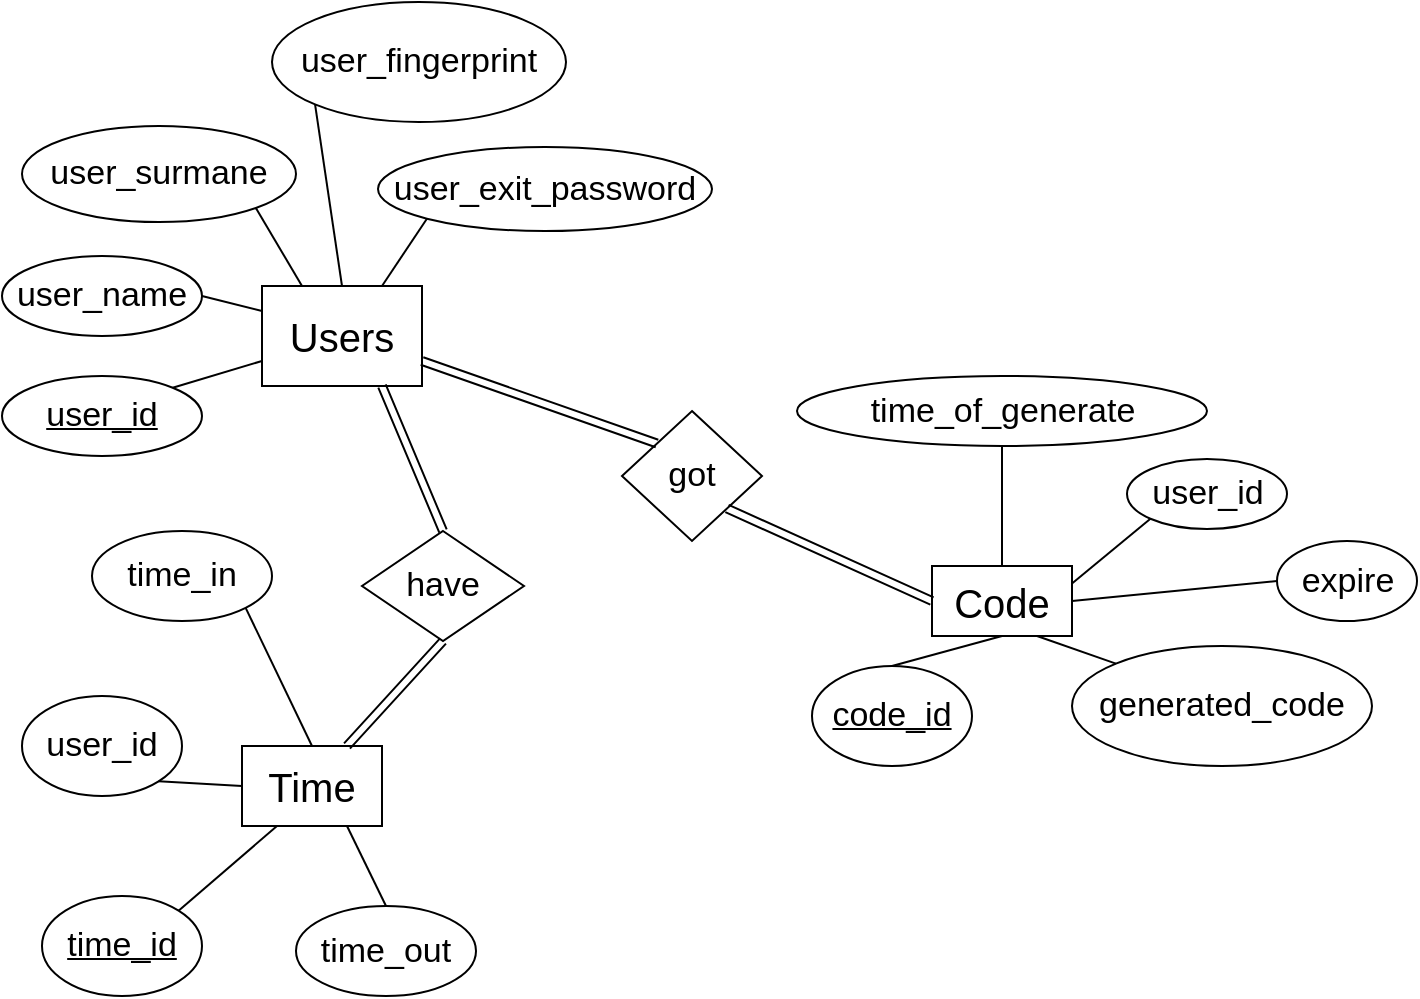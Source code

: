 <mxfile version="10.9.2" type="device"><diagram id="HY90kroLZ5ZvRxm8ertE" name="Page-1"><mxGraphModel dx="1010" dy="577" grid="1" gridSize="10" guides="1" tooltips="1" connect="1" arrows="1" fold="1" page="1" pageScale="1" pageWidth="827" pageHeight="1169" math="0" shadow="0"><root><mxCell id="0"/><mxCell id="1" parent="0"/><mxCell id="Pl2uD41ZwJLgwM0qIS9t-2" value="&lt;font style=&quot;font-size: 20px&quot;&gt;Users&lt;/font&gt;" style="rounded=0;whiteSpace=wrap;html=1;" parent="1" vertex="1"><mxGeometry x="140" y="150" width="80" height="50" as="geometry"/></mxCell><mxCell id="Pl2uD41ZwJLgwM0qIS9t-4" value="&lt;u&gt;&lt;font style=&quot;font-size: 17px&quot;&gt;user_id&lt;/font&gt;&lt;/u&gt;" style="ellipse;whiteSpace=wrap;html=1;" parent="1" vertex="1"><mxGeometry x="10" y="195" width="100" height="40" as="geometry"/></mxCell><mxCell id="Pl2uD41ZwJLgwM0qIS9t-7" value="&lt;font style=&quot;font-size: 17px&quot;&gt;user_name&lt;/font&gt;" style="ellipse;whiteSpace=wrap;html=1;" parent="1" vertex="1"><mxGeometry x="10" y="135" width="100" height="40" as="geometry"/></mxCell><mxCell id="Pl2uD41ZwJLgwM0qIS9t-8" value="&lt;font style=&quot;font-size: 17px&quot;&gt;user_surmane&lt;/font&gt;" style="ellipse;whiteSpace=wrap;html=1;" parent="1" vertex="1"><mxGeometry x="20" y="70" width="137" height="48" as="geometry"/></mxCell><mxCell id="Pl2uD41ZwJLgwM0qIS9t-9" value="&lt;font style=&quot;font-size: 17px&quot;&gt;user_fingerprint&lt;/font&gt;" style="ellipse;whiteSpace=wrap;html=1;" parent="1" vertex="1"><mxGeometry x="145" y="8" width="147" height="60" as="geometry"/></mxCell><mxCell id="Pl2uD41ZwJLgwM0qIS9t-10" value="&lt;font style=&quot;font-size: 17px&quot;&gt;user_id&lt;/font&gt;" style="ellipse;whiteSpace=wrap;html=1;" parent="1" vertex="1"><mxGeometry x="20" y="355" width="80" height="50" as="geometry"/></mxCell><mxCell id="Pl2uD41ZwJLgwM0qIS9t-11" value="&lt;font style=&quot;font-size: 20px&quot;&gt;Time&lt;/font&gt;" style="rounded=0;whiteSpace=wrap;html=1;" parent="1" vertex="1"><mxGeometry x="130" y="380" width="70" height="40" as="geometry"/></mxCell><mxCell id="Pl2uD41ZwJLgwM0qIS9t-12" value="" style="endArrow=none;html=1;entryX=1;entryY=1;entryDx=0;entryDy=0;exitX=0;exitY=0.5;exitDx=0;exitDy=0;" parent="1" source="Pl2uD41ZwJLgwM0qIS9t-11" target="Pl2uD41ZwJLgwM0qIS9t-10" edge="1"><mxGeometry width="50" height="50" relative="1" as="geometry"><mxPoint x="240" y="270" as="sourcePoint"/><mxPoint x="30" y="420" as="targetPoint"/></mxGeometry></mxCell><mxCell id="Pl2uD41ZwJLgwM0qIS9t-13" value="&lt;font style=&quot;font-size: 17px&quot;&gt;time_in&lt;/font&gt;" style="ellipse;whiteSpace=wrap;html=1;" parent="1" vertex="1"><mxGeometry x="55" y="272.5" width="90" height="45" as="geometry"/></mxCell><mxCell id="Pl2uD41ZwJLgwM0qIS9t-14" value="&lt;font style=&quot;font-size: 17px&quot;&gt;time_out&lt;/font&gt;" style="ellipse;whiteSpace=wrap;html=1;" parent="1" vertex="1"><mxGeometry x="157" y="460" width="90" height="45" as="geometry"/></mxCell><mxCell id="Pl2uD41ZwJLgwM0qIS9t-15" value="" style="endArrow=none;html=1;entryX=1;entryY=1;entryDx=0;entryDy=0;exitX=0.5;exitY=0;exitDx=0;exitDy=0;" parent="1" source="Pl2uD41ZwJLgwM0qIS9t-11" target="Pl2uD41ZwJLgwM0qIS9t-13" edge="1"><mxGeometry width="50" height="50" relative="1" as="geometry"><mxPoint x="40" y="450" as="sourcePoint"/><mxPoint x="90" y="400" as="targetPoint"/></mxGeometry></mxCell><mxCell id="Pl2uD41ZwJLgwM0qIS9t-16" value="" style="endArrow=none;html=1;entryX=0.5;entryY=0;entryDx=0;entryDy=0;exitX=0.75;exitY=1;exitDx=0;exitDy=0;" parent="1" source="Pl2uD41ZwJLgwM0qIS9t-11" target="Pl2uD41ZwJLgwM0qIS9t-14" edge="1"><mxGeometry width="50" height="50" relative="1" as="geometry"><mxPoint x="210" y="440" as="sourcePoint"/><mxPoint x="260" y="390" as="targetPoint"/></mxGeometry></mxCell><mxCell id="Pl2uD41ZwJLgwM0qIS9t-17" value="&lt;font style=&quot;font-size: 20px&quot;&gt;Code&lt;/font&gt;" style="rounded=0;whiteSpace=wrap;html=1;" parent="1" vertex="1"><mxGeometry x="475" y="290" width="70" height="35" as="geometry"/></mxCell><mxCell id="Pl2uD41ZwJLgwM0qIS9t-19" value="&lt;u&gt;&lt;font style=&quot;font-size: 17px&quot;&gt;time_id&lt;/font&gt;&lt;/u&gt;" style="ellipse;whiteSpace=wrap;html=1;" parent="1" vertex="1"><mxGeometry x="30" y="455" width="80" height="50" as="geometry"/></mxCell><mxCell id="Pl2uD41ZwJLgwM0qIS9t-20" value="" style="endArrow=none;html=1;entryX=0.25;entryY=1;entryDx=0;entryDy=0;exitX=1;exitY=0;exitDx=0;exitDy=0;" parent="1" source="Pl2uD41ZwJLgwM0qIS9t-19" target="Pl2uD41ZwJLgwM0qIS9t-11" edge="1"><mxGeometry width="50" height="50" relative="1" as="geometry"><mxPoint x="150" y="510" as="sourcePoint"/><mxPoint x="200" y="460" as="targetPoint"/></mxGeometry></mxCell><mxCell id="Pl2uD41ZwJLgwM0qIS9t-21" value="&lt;u&gt;&lt;font style=&quot;font-size: 17px&quot;&gt;code_id&lt;/font&gt;&lt;/u&gt;" style="ellipse;whiteSpace=wrap;html=1;" parent="1" vertex="1"><mxGeometry x="415" y="340" width="80" height="50" as="geometry"/></mxCell><mxCell id="Pl2uD41ZwJLgwM0qIS9t-22" value="" style="endArrow=none;html=1;entryX=0.5;entryY=1;entryDx=0;entryDy=0;exitX=0.5;exitY=0;exitDx=0;exitDy=0;" parent="1" source="Pl2uD41ZwJLgwM0qIS9t-21" target="Pl2uD41ZwJLgwM0qIS9t-17" edge="1"><mxGeometry width="50" height="50" relative="1" as="geometry"><mxPoint x="445" y="475" as="sourcePoint"/><mxPoint x="495" y="405" as="targetPoint"/></mxGeometry></mxCell><mxCell id="Pl2uD41ZwJLgwM0qIS9t-23" value="&lt;font style=&quot;font-size: 17px&quot;&gt;generated_code&lt;/font&gt;" style="ellipse;whiteSpace=wrap;html=1;" parent="1" vertex="1"><mxGeometry x="545" y="330" width="150" height="60" as="geometry"/></mxCell><mxCell id="Pl2uD41ZwJLgwM0qIS9t-24" value="" style="endArrow=none;html=1;entryX=0;entryY=0;entryDx=0;entryDy=0;exitX=0.75;exitY=1;exitDx=0;exitDy=0;" parent="1" source="Pl2uD41ZwJLgwM0qIS9t-17" target="Pl2uD41ZwJLgwM0qIS9t-23" edge="1"><mxGeometry width="50" height="50" relative="1" as="geometry"><mxPoint x="445" y="485" as="sourcePoint"/><mxPoint x="495" y="435" as="targetPoint"/></mxGeometry></mxCell><mxCell id="Pl2uD41ZwJLgwM0qIS9t-25" value="&lt;font style=&quot;font-size: 17px&quot;&gt;expire&lt;/font&gt;" style="ellipse;whiteSpace=wrap;html=1;" parent="1" vertex="1"><mxGeometry x="647.5" y="277.5" width="70" height="40" as="geometry"/></mxCell><mxCell id="Pl2uD41ZwJLgwM0qIS9t-26" value="" style="endArrow=none;html=1;entryX=0;entryY=0.5;entryDx=0;entryDy=0;exitX=1;exitY=0.5;exitDx=0;exitDy=0;" parent="1" source="Pl2uD41ZwJLgwM0qIS9t-17" target="Pl2uD41ZwJLgwM0qIS9t-25" edge="1"><mxGeometry width="50" height="50" relative="1" as="geometry"><mxPoint x="535" y="275" as="sourcePoint"/><mxPoint x="455" y="435" as="targetPoint"/></mxGeometry></mxCell><mxCell id="Pl2uD41ZwJLgwM0qIS9t-27" value="" style="endArrow=none;html=1;entryX=1;entryY=0;entryDx=0;entryDy=0;exitX=0;exitY=0.75;exitDx=0;exitDy=0;" parent="1" source="Pl2uD41ZwJLgwM0qIS9t-2" target="Pl2uD41ZwJLgwM0qIS9t-4" edge="1"><mxGeometry width="50" height="50" relative="1" as="geometry"><mxPoint x="30" y="240" as="sourcePoint"/><mxPoint x="80" y="190" as="targetPoint"/></mxGeometry></mxCell><mxCell id="Pl2uD41ZwJLgwM0qIS9t-28" value="" style="endArrow=none;html=1;entryX=0;entryY=0.25;entryDx=0;entryDy=0;exitX=1;exitY=0.5;exitDx=0;exitDy=0;" parent="1" source="Pl2uD41ZwJLgwM0qIS9t-7" target="Pl2uD41ZwJLgwM0qIS9t-2" edge="1"><mxGeometry width="50" height="50" relative="1" as="geometry"><mxPoint x="60" y="100" as="sourcePoint"/><mxPoint x="110" y="50" as="targetPoint"/></mxGeometry></mxCell><mxCell id="Pl2uD41ZwJLgwM0qIS9t-29" value="" style="endArrow=none;html=1;entryX=0.25;entryY=0;entryDx=0;entryDy=0;exitX=1;exitY=1;exitDx=0;exitDy=0;" parent="1" source="Pl2uD41ZwJLgwM0qIS9t-8" target="Pl2uD41ZwJLgwM0qIS9t-2" edge="1"><mxGeometry width="50" height="50" relative="1" as="geometry"><mxPoint x="170" y="80" as="sourcePoint"/><mxPoint x="220" y="30" as="targetPoint"/></mxGeometry></mxCell><mxCell id="Pl2uD41ZwJLgwM0qIS9t-30" value="" style="endArrow=none;html=1;entryX=0;entryY=1;entryDx=0;entryDy=0;exitX=0.5;exitY=0;exitDx=0;exitDy=0;" parent="1" source="Pl2uD41ZwJLgwM0qIS9t-2" target="Pl2uD41ZwJLgwM0qIS9t-9" edge="1"><mxGeometry width="50" height="50" relative="1" as="geometry"><mxPoint x="250" y="220" as="sourcePoint"/><mxPoint x="300" y="170" as="targetPoint"/></mxGeometry></mxCell><mxCell id="Pl2uD41ZwJLgwM0qIS9t-33" value="&lt;font style=&quot;font-size: 17px&quot;&gt;time_of_generate&lt;/font&gt;" style="ellipse;whiteSpace=wrap;html=1;" parent="1" vertex="1"><mxGeometry x="407.5" y="195" width="205" height="35" as="geometry"/></mxCell><mxCell id="Pl2uD41ZwJLgwM0qIS9t-35" value="" style="endArrow=none;html=1;entryX=0.5;entryY=1;entryDx=0;entryDy=0;exitX=0.5;exitY=0;exitDx=0;exitDy=0;" parent="1" source="Pl2uD41ZwJLgwM0qIS9t-17" target="Pl2uD41ZwJLgwM0qIS9t-33" edge="1"><mxGeometry width="50" height="50" relative="1" as="geometry"><mxPoint x="585" y="235" as="sourcePoint"/><mxPoint x="635" y="185" as="targetPoint"/></mxGeometry></mxCell><mxCell id="Pl2uD41ZwJLgwM0qIS9t-37" value="&lt;font style=&quot;font-size: 17px&quot;&gt;got&lt;/font&gt;" style="rhombus;whiteSpace=wrap;html=1;" parent="1" vertex="1"><mxGeometry x="320" y="212.5" width="70" height="65" as="geometry"/></mxCell><mxCell id="Pl2uD41ZwJLgwM0qIS9t-38" value="" style="shape=link;html=1;entryX=0;entryY=0.5;entryDx=0;entryDy=0;exitX=1;exitY=1;exitDx=0;exitDy=0;" parent="1" source="Pl2uD41ZwJLgwM0qIS9t-37" target="Pl2uD41ZwJLgwM0qIS9t-17" edge="1"><mxGeometry width="50" height="50" relative="1" as="geometry"><mxPoint x="320" y="430" as="sourcePoint"/><mxPoint x="370" y="380" as="targetPoint"/></mxGeometry></mxCell><mxCell id="Pl2uD41ZwJLgwM0qIS9t-39" value="&lt;font style=&quot;font-size: 17px&quot;&gt;user_exit_password&lt;/font&gt;" style="ellipse;whiteSpace=wrap;html=1;" parent="1" vertex="1"><mxGeometry x="198" y="80.5" width="167" height="42" as="geometry"/></mxCell><mxCell id="Pl2uD41ZwJLgwM0qIS9t-41" value="" style="endArrow=none;html=1;entryX=0;entryY=1;entryDx=0;entryDy=0;exitX=0.75;exitY=0;exitDx=0;exitDy=0;" parent="1" source="Pl2uD41ZwJLgwM0qIS9t-2" target="Pl2uD41ZwJLgwM0qIS9t-39" edge="1"><mxGeometry width="50" height="50" relative="1" as="geometry"><mxPoint x="260" y="270" as="sourcePoint"/><mxPoint x="310" y="220" as="targetPoint"/></mxGeometry></mxCell><mxCell id="Pl2uD41ZwJLgwM0qIS9t-42" value="" style="shape=link;html=1;entryX=0;entryY=0;entryDx=0;entryDy=0;exitX=1;exitY=0.75;exitDx=0;exitDy=0;" parent="1" source="Pl2uD41ZwJLgwM0qIS9t-2" target="Pl2uD41ZwJLgwM0qIS9t-37" edge="1"><mxGeometry width="50" height="50" relative="1" as="geometry"><mxPoint x="230" y="300" as="sourcePoint"/><mxPoint x="280" y="250" as="targetPoint"/></mxGeometry></mxCell><mxCell id="Pl2uD41ZwJLgwM0qIS9t-43" value="" style="shape=link;html=1;entryX=0.75;entryY=1;entryDx=0;entryDy=0;exitX=0.5;exitY=0;exitDx=0;exitDy=0;" parent="1" source="Pl2uD41ZwJLgwM0qIS9t-44" target="Pl2uD41ZwJLgwM0qIS9t-2" edge="1"><mxGeometry width="50" height="50" relative="1" as="geometry"><mxPoint x="240" y="310" as="sourcePoint"/><mxPoint x="290" y="260" as="targetPoint"/></mxGeometry></mxCell><mxCell id="Pl2uD41ZwJLgwM0qIS9t-44" value="&lt;font style=&quot;font-size: 17px&quot;&gt;have&lt;/font&gt;" style="rhombus;whiteSpace=wrap;html=1;" parent="1" vertex="1"><mxGeometry x="190" y="272.5" width="81" height="55" as="geometry"/></mxCell><mxCell id="Pl2uD41ZwJLgwM0qIS9t-45" value="" style="shape=link;html=1;entryX=0.5;entryY=1;entryDx=0;entryDy=0;exitX=0.75;exitY=0;exitDx=0;exitDy=0;" parent="1" source="Pl2uD41ZwJLgwM0qIS9t-11" target="Pl2uD41ZwJLgwM0qIS9t-44" edge="1"><mxGeometry width="50" height="50" relative="1" as="geometry"><mxPoint x="240" y="410" as="sourcePoint"/><mxPoint x="290" y="360" as="targetPoint"/></mxGeometry></mxCell><mxCell id="soFLQTzM57-JeXyQoJr0-1" value="&lt;font style=&quot;font-size: 17px&quot;&gt;user_id&lt;/font&gt;" style="ellipse;whiteSpace=wrap;html=1;" vertex="1" parent="1"><mxGeometry x="572.5" y="236.5" width="80" height="35" as="geometry"/></mxCell><mxCell id="soFLQTzM57-JeXyQoJr0-2" value="" style="endArrow=none;html=1;entryX=0;entryY=1;entryDx=0;entryDy=0;exitX=1;exitY=0.25;exitDx=0;exitDy=0;" edge="1" parent="1" source="Pl2uD41ZwJLgwM0qIS9t-17" target="soFLQTzM57-JeXyQoJr0-1"><mxGeometry width="50" height="50" relative="1" as="geometry"><mxPoint x="310" y="360" as="sourcePoint"/><mxPoint x="360" y="310" as="targetPoint"/></mxGeometry></mxCell></root></mxGraphModel></diagram></mxfile>